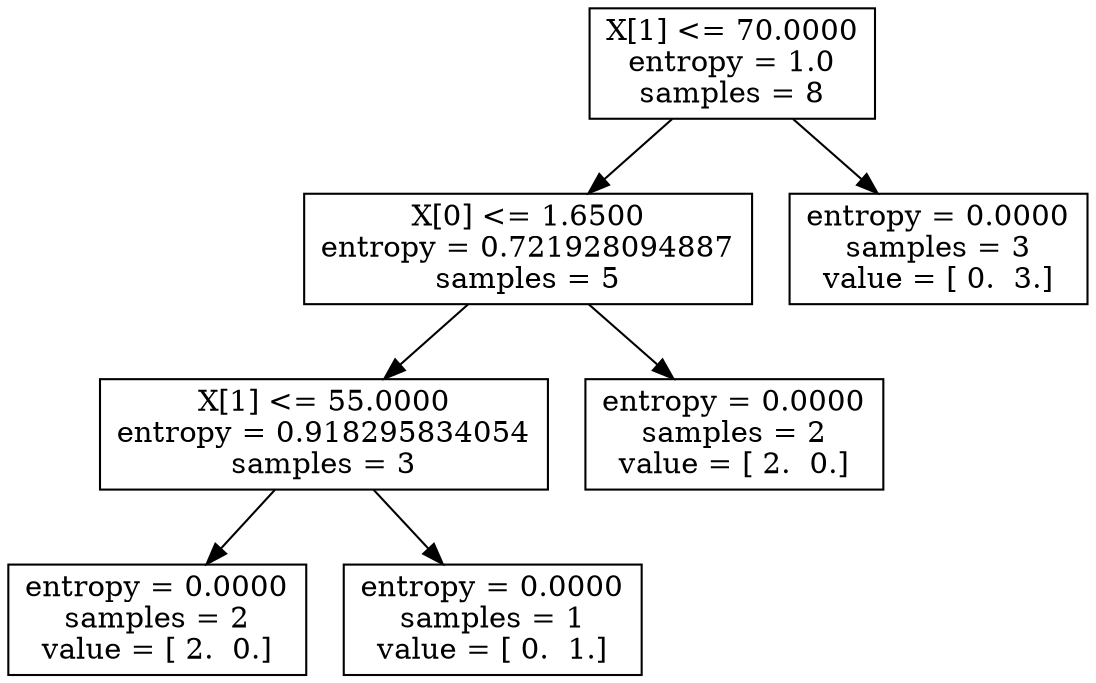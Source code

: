 digraph Tree {
0 [label="X[1] <= 70.0000\nentropy = 1.0\nsamples = 8", shape="box"] ;
1 [label="X[0] <= 1.6500\nentropy = 0.721928094887\nsamples = 5", shape="box"] ;
0 -> 1 ;
2 [label="X[1] <= 55.0000\nentropy = 0.918295834054\nsamples = 3", shape="box"] ;
1 -> 2 ;
3 [label="entropy = 0.0000\nsamples = 2\nvalue = [ 2.  0.]", shape="box"] ;
2 -> 3 ;
4 [label="entropy = 0.0000\nsamples = 1\nvalue = [ 0.  1.]", shape="box"] ;
2 -> 4 ;
5 [label="entropy = 0.0000\nsamples = 2\nvalue = [ 2.  0.]", shape="box"] ;
1 -> 5 ;
6 [label="entropy = 0.0000\nsamples = 3\nvalue = [ 0.  3.]", shape="box"] ;
0 -> 6 ;
}